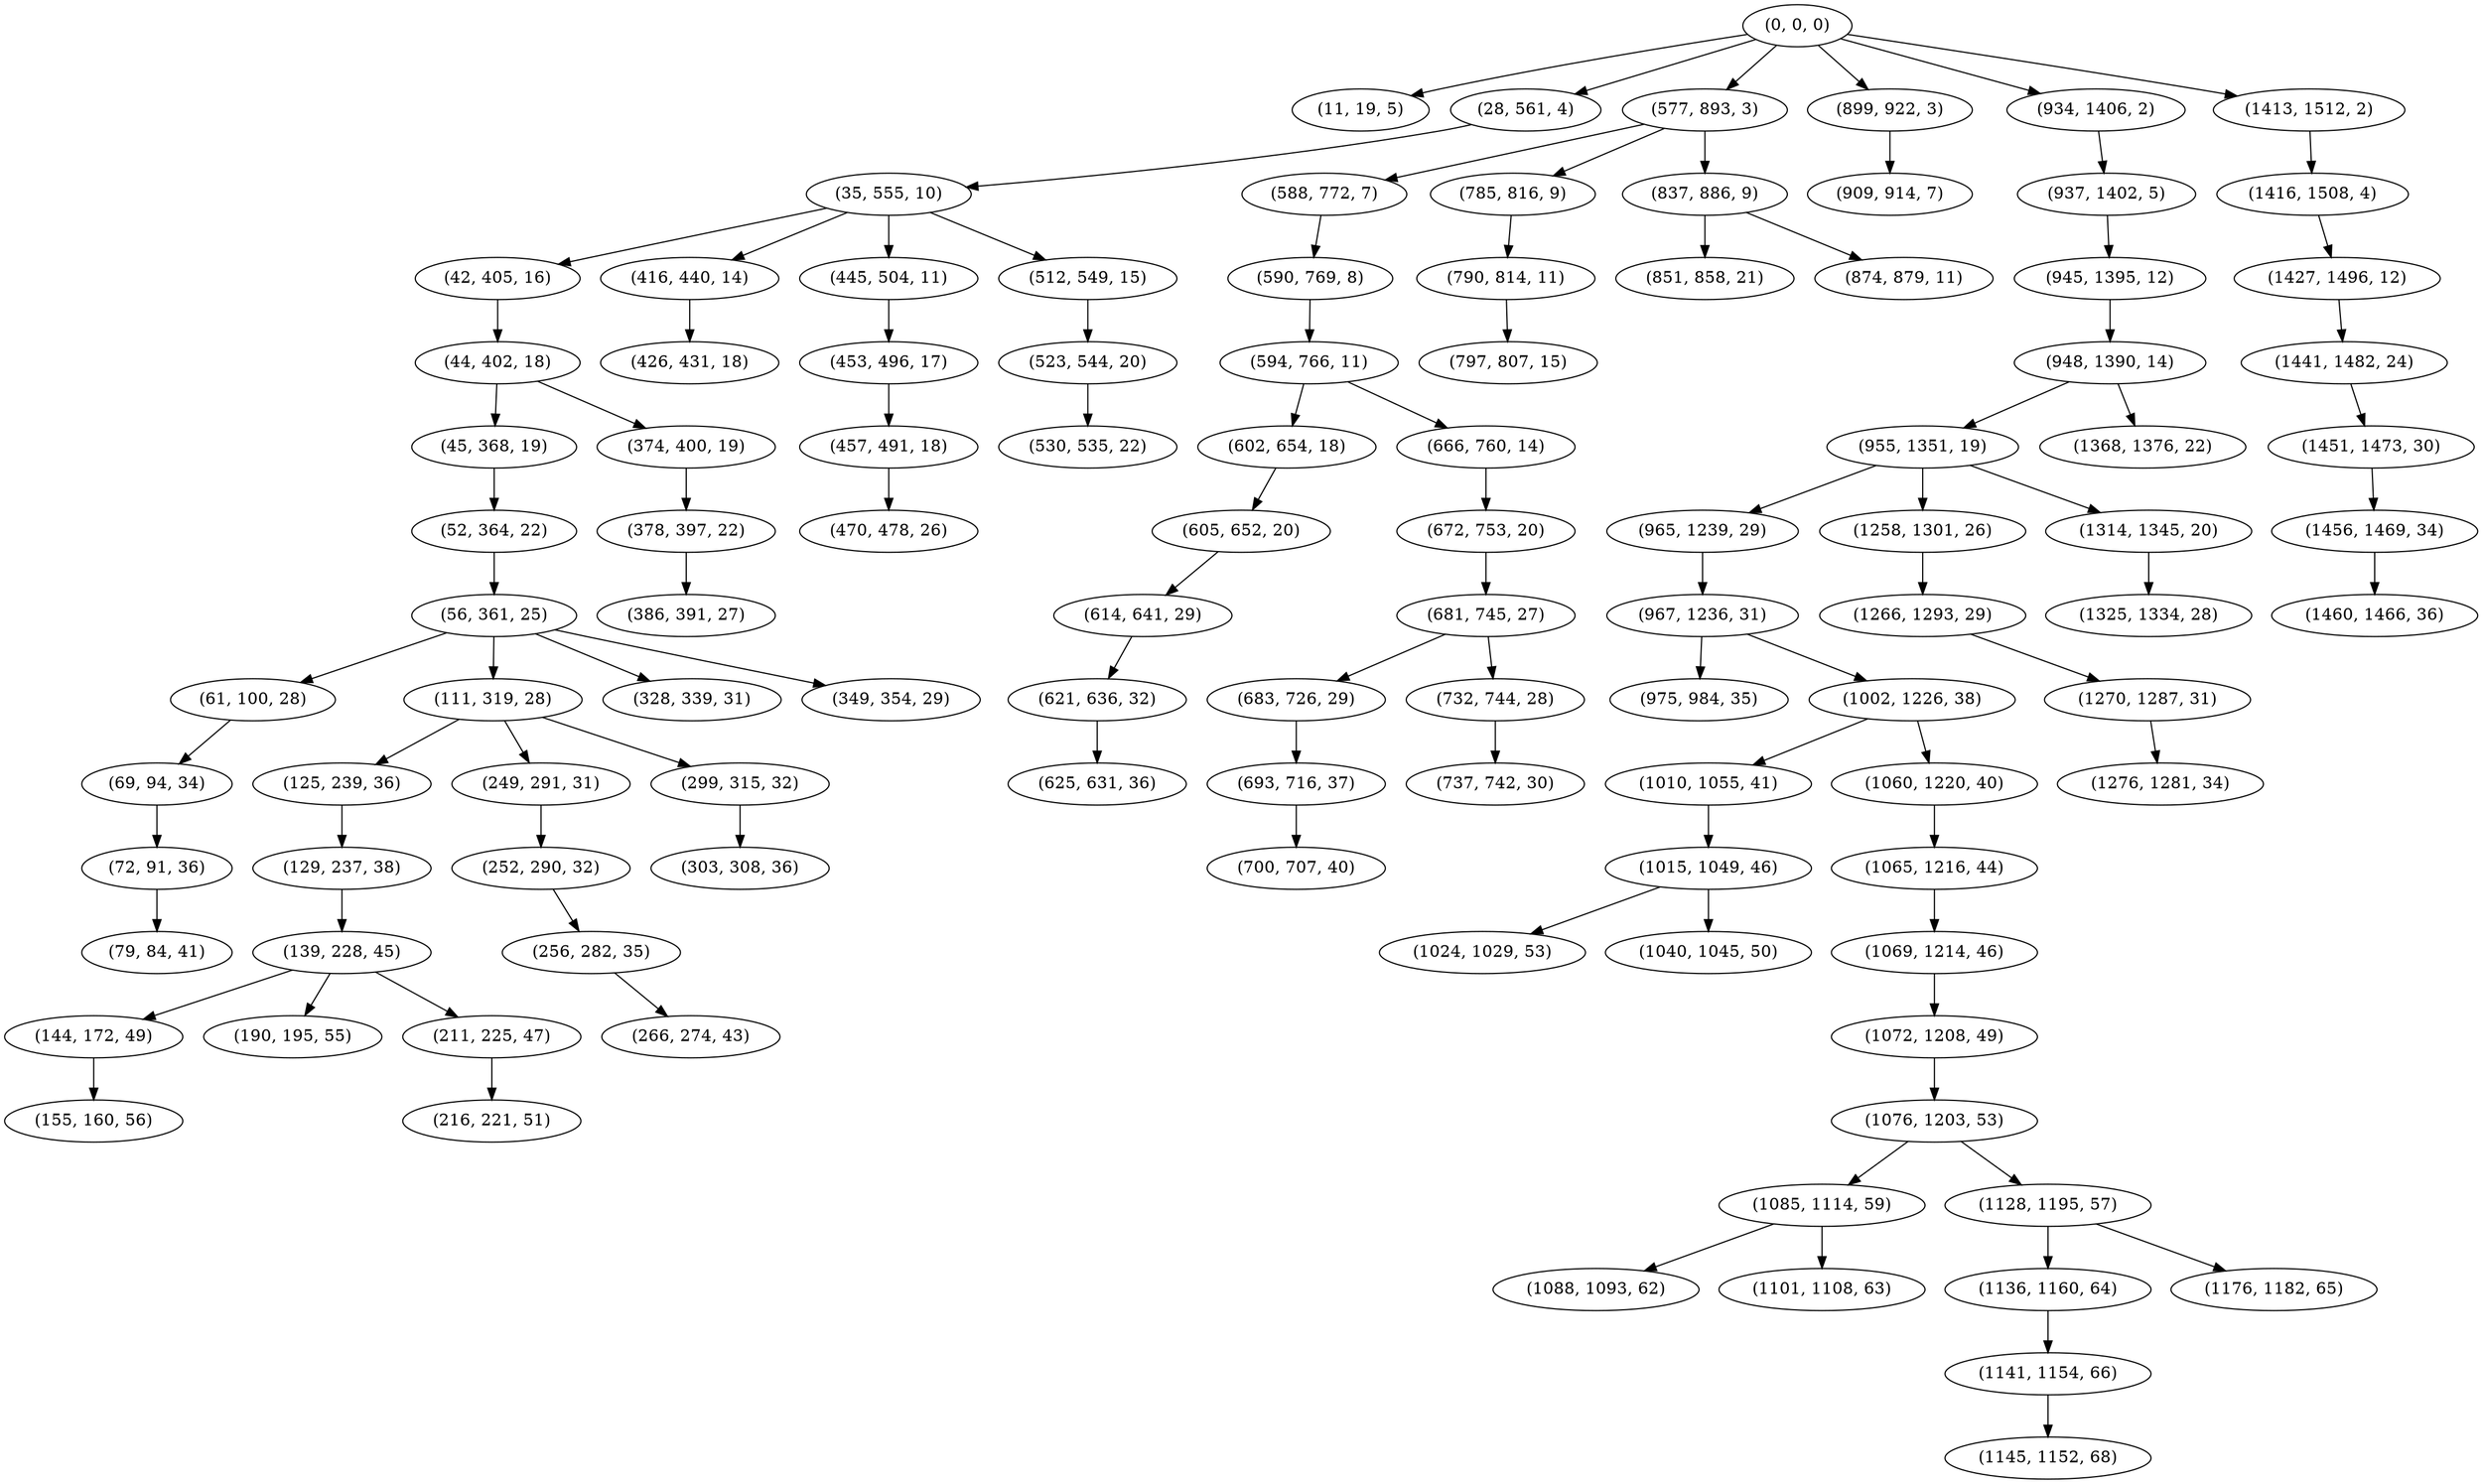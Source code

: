 digraph tree {
    "(0, 0, 0)";
    "(11, 19, 5)";
    "(28, 561, 4)";
    "(35, 555, 10)";
    "(42, 405, 16)";
    "(44, 402, 18)";
    "(45, 368, 19)";
    "(52, 364, 22)";
    "(56, 361, 25)";
    "(61, 100, 28)";
    "(69, 94, 34)";
    "(72, 91, 36)";
    "(79, 84, 41)";
    "(111, 319, 28)";
    "(125, 239, 36)";
    "(129, 237, 38)";
    "(139, 228, 45)";
    "(144, 172, 49)";
    "(155, 160, 56)";
    "(190, 195, 55)";
    "(211, 225, 47)";
    "(216, 221, 51)";
    "(249, 291, 31)";
    "(252, 290, 32)";
    "(256, 282, 35)";
    "(266, 274, 43)";
    "(299, 315, 32)";
    "(303, 308, 36)";
    "(328, 339, 31)";
    "(349, 354, 29)";
    "(374, 400, 19)";
    "(378, 397, 22)";
    "(386, 391, 27)";
    "(416, 440, 14)";
    "(426, 431, 18)";
    "(445, 504, 11)";
    "(453, 496, 17)";
    "(457, 491, 18)";
    "(470, 478, 26)";
    "(512, 549, 15)";
    "(523, 544, 20)";
    "(530, 535, 22)";
    "(577, 893, 3)";
    "(588, 772, 7)";
    "(590, 769, 8)";
    "(594, 766, 11)";
    "(602, 654, 18)";
    "(605, 652, 20)";
    "(614, 641, 29)";
    "(621, 636, 32)";
    "(625, 631, 36)";
    "(666, 760, 14)";
    "(672, 753, 20)";
    "(681, 745, 27)";
    "(683, 726, 29)";
    "(693, 716, 37)";
    "(700, 707, 40)";
    "(732, 744, 28)";
    "(737, 742, 30)";
    "(785, 816, 9)";
    "(790, 814, 11)";
    "(797, 807, 15)";
    "(837, 886, 9)";
    "(851, 858, 21)";
    "(874, 879, 11)";
    "(899, 922, 3)";
    "(909, 914, 7)";
    "(934, 1406, 2)";
    "(937, 1402, 5)";
    "(945, 1395, 12)";
    "(948, 1390, 14)";
    "(955, 1351, 19)";
    "(965, 1239, 29)";
    "(967, 1236, 31)";
    "(975, 984, 35)";
    "(1002, 1226, 38)";
    "(1010, 1055, 41)";
    "(1015, 1049, 46)";
    "(1024, 1029, 53)";
    "(1040, 1045, 50)";
    "(1060, 1220, 40)";
    "(1065, 1216, 44)";
    "(1069, 1214, 46)";
    "(1072, 1208, 49)";
    "(1076, 1203, 53)";
    "(1085, 1114, 59)";
    "(1088, 1093, 62)";
    "(1101, 1108, 63)";
    "(1128, 1195, 57)";
    "(1136, 1160, 64)";
    "(1141, 1154, 66)";
    "(1145, 1152, 68)";
    "(1176, 1182, 65)";
    "(1258, 1301, 26)";
    "(1266, 1293, 29)";
    "(1270, 1287, 31)";
    "(1276, 1281, 34)";
    "(1314, 1345, 20)";
    "(1325, 1334, 28)";
    "(1368, 1376, 22)";
    "(1413, 1512, 2)";
    "(1416, 1508, 4)";
    "(1427, 1496, 12)";
    "(1441, 1482, 24)";
    "(1451, 1473, 30)";
    "(1456, 1469, 34)";
    "(1460, 1466, 36)";
    "(0, 0, 0)" -> "(11, 19, 5)";
    "(0, 0, 0)" -> "(28, 561, 4)";
    "(0, 0, 0)" -> "(577, 893, 3)";
    "(0, 0, 0)" -> "(899, 922, 3)";
    "(0, 0, 0)" -> "(934, 1406, 2)";
    "(0, 0, 0)" -> "(1413, 1512, 2)";
    "(28, 561, 4)" -> "(35, 555, 10)";
    "(35, 555, 10)" -> "(42, 405, 16)";
    "(35, 555, 10)" -> "(416, 440, 14)";
    "(35, 555, 10)" -> "(445, 504, 11)";
    "(35, 555, 10)" -> "(512, 549, 15)";
    "(42, 405, 16)" -> "(44, 402, 18)";
    "(44, 402, 18)" -> "(45, 368, 19)";
    "(44, 402, 18)" -> "(374, 400, 19)";
    "(45, 368, 19)" -> "(52, 364, 22)";
    "(52, 364, 22)" -> "(56, 361, 25)";
    "(56, 361, 25)" -> "(61, 100, 28)";
    "(56, 361, 25)" -> "(111, 319, 28)";
    "(56, 361, 25)" -> "(328, 339, 31)";
    "(56, 361, 25)" -> "(349, 354, 29)";
    "(61, 100, 28)" -> "(69, 94, 34)";
    "(69, 94, 34)" -> "(72, 91, 36)";
    "(72, 91, 36)" -> "(79, 84, 41)";
    "(111, 319, 28)" -> "(125, 239, 36)";
    "(111, 319, 28)" -> "(249, 291, 31)";
    "(111, 319, 28)" -> "(299, 315, 32)";
    "(125, 239, 36)" -> "(129, 237, 38)";
    "(129, 237, 38)" -> "(139, 228, 45)";
    "(139, 228, 45)" -> "(144, 172, 49)";
    "(139, 228, 45)" -> "(190, 195, 55)";
    "(139, 228, 45)" -> "(211, 225, 47)";
    "(144, 172, 49)" -> "(155, 160, 56)";
    "(211, 225, 47)" -> "(216, 221, 51)";
    "(249, 291, 31)" -> "(252, 290, 32)";
    "(252, 290, 32)" -> "(256, 282, 35)";
    "(256, 282, 35)" -> "(266, 274, 43)";
    "(299, 315, 32)" -> "(303, 308, 36)";
    "(374, 400, 19)" -> "(378, 397, 22)";
    "(378, 397, 22)" -> "(386, 391, 27)";
    "(416, 440, 14)" -> "(426, 431, 18)";
    "(445, 504, 11)" -> "(453, 496, 17)";
    "(453, 496, 17)" -> "(457, 491, 18)";
    "(457, 491, 18)" -> "(470, 478, 26)";
    "(512, 549, 15)" -> "(523, 544, 20)";
    "(523, 544, 20)" -> "(530, 535, 22)";
    "(577, 893, 3)" -> "(588, 772, 7)";
    "(577, 893, 3)" -> "(785, 816, 9)";
    "(577, 893, 3)" -> "(837, 886, 9)";
    "(588, 772, 7)" -> "(590, 769, 8)";
    "(590, 769, 8)" -> "(594, 766, 11)";
    "(594, 766, 11)" -> "(602, 654, 18)";
    "(594, 766, 11)" -> "(666, 760, 14)";
    "(602, 654, 18)" -> "(605, 652, 20)";
    "(605, 652, 20)" -> "(614, 641, 29)";
    "(614, 641, 29)" -> "(621, 636, 32)";
    "(621, 636, 32)" -> "(625, 631, 36)";
    "(666, 760, 14)" -> "(672, 753, 20)";
    "(672, 753, 20)" -> "(681, 745, 27)";
    "(681, 745, 27)" -> "(683, 726, 29)";
    "(681, 745, 27)" -> "(732, 744, 28)";
    "(683, 726, 29)" -> "(693, 716, 37)";
    "(693, 716, 37)" -> "(700, 707, 40)";
    "(732, 744, 28)" -> "(737, 742, 30)";
    "(785, 816, 9)" -> "(790, 814, 11)";
    "(790, 814, 11)" -> "(797, 807, 15)";
    "(837, 886, 9)" -> "(851, 858, 21)";
    "(837, 886, 9)" -> "(874, 879, 11)";
    "(899, 922, 3)" -> "(909, 914, 7)";
    "(934, 1406, 2)" -> "(937, 1402, 5)";
    "(937, 1402, 5)" -> "(945, 1395, 12)";
    "(945, 1395, 12)" -> "(948, 1390, 14)";
    "(948, 1390, 14)" -> "(955, 1351, 19)";
    "(948, 1390, 14)" -> "(1368, 1376, 22)";
    "(955, 1351, 19)" -> "(965, 1239, 29)";
    "(955, 1351, 19)" -> "(1258, 1301, 26)";
    "(955, 1351, 19)" -> "(1314, 1345, 20)";
    "(965, 1239, 29)" -> "(967, 1236, 31)";
    "(967, 1236, 31)" -> "(975, 984, 35)";
    "(967, 1236, 31)" -> "(1002, 1226, 38)";
    "(1002, 1226, 38)" -> "(1010, 1055, 41)";
    "(1002, 1226, 38)" -> "(1060, 1220, 40)";
    "(1010, 1055, 41)" -> "(1015, 1049, 46)";
    "(1015, 1049, 46)" -> "(1024, 1029, 53)";
    "(1015, 1049, 46)" -> "(1040, 1045, 50)";
    "(1060, 1220, 40)" -> "(1065, 1216, 44)";
    "(1065, 1216, 44)" -> "(1069, 1214, 46)";
    "(1069, 1214, 46)" -> "(1072, 1208, 49)";
    "(1072, 1208, 49)" -> "(1076, 1203, 53)";
    "(1076, 1203, 53)" -> "(1085, 1114, 59)";
    "(1076, 1203, 53)" -> "(1128, 1195, 57)";
    "(1085, 1114, 59)" -> "(1088, 1093, 62)";
    "(1085, 1114, 59)" -> "(1101, 1108, 63)";
    "(1128, 1195, 57)" -> "(1136, 1160, 64)";
    "(1128, 1195, 57)" -> "(1176, 1182, 65)";
    "(1136, 1160, 64)" -> "(1141, 1154, 66)";
    "(1141, 1154, 66)" -> "(1145, 1152, 68)";
    "(1258, 1301, 26)" -> "(1266, 1293, 29)";
    "(1266, 1293, 29)" -> "(1270, 1287, 31)";
    "(1270, 1287, 31)" -> "(1276, 1281, 34)";
    "(1314, 1345, 20)" -> "(1325, 1334, 28)";
    "(1413, 1512, 2)" -> "(1416, 1508, 4)";
    "(1416, 1508, 4)" -> "(1427, 1496, 12)";
    "(1427, 1496, 12)" -> "(1441, 1482, 24)";
    "(1441, 1482, 24)" -> "(1451, 1473, 30)";
    "(1451, 1473, 30)" -> "(1456, 1469, 34)";
    "(1456, 1469, 34)" -> "(1460, 1466, 36)";
}
